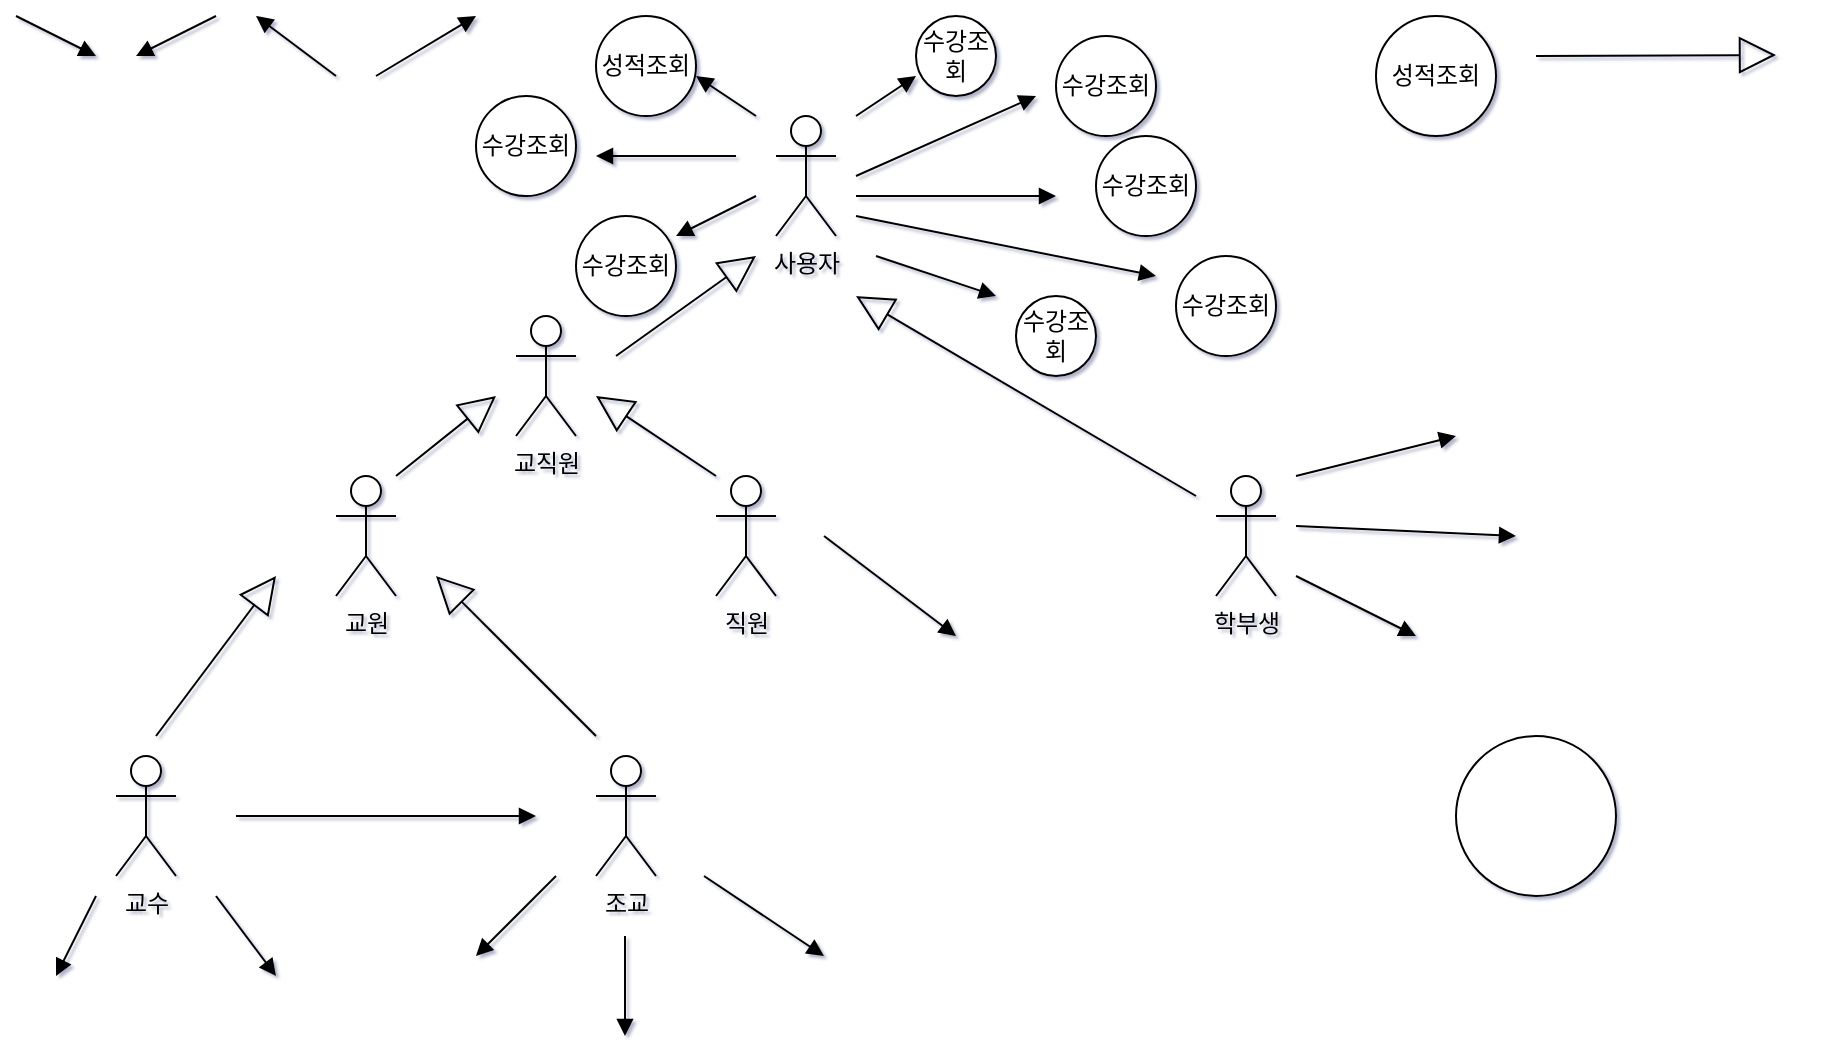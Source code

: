 <mxfile version="26.1.1">
  <diagram name="페이지-1" id="Td-f0lCOl2w-PF9BBELL">
    <mxGraphModel dx="1050" dy="557" grid="1" gridSize="10" guides="1" tooltips="1" connect="1" arrows="1" fold="1" page="1" pageScale="1" pageWidth="827" pageHeight="1169" background="none" math="0" shadow="1">
      <root>
        <mxCell id="0" />
        <mxCell id="1" parent="0" />
        <mxCell id="KCGCiUUmfcuRqvR9GRq1-1" value="교원&lt;div&gt;&lt;br&gt;&lt;/div&gt;" style="shape=umlActor;verticalLabelPosition=bottom;verticalAlign=top;html=1;rounded=0;" vertex="1" parent="1">
          <mxGeometry x="170" y="540" width="30" height="60" as="geometry" />
        </mxCell>
        <mxCell id="KCGCiUUmfcuRqvR9GRq1-4" value="사용자" style="shape=umlActor;verticalLabelPosition=bottom;verticalAlign=top;html=1;rounded=0;" vertex="1" parent="1">
          <mxGeometry x="390" y="360" width="30" height="60" as="geometry" />
        </mxCell>
        <mxCell id="KCGCiUUmfcuRqvR9GRq1-5" value="학부생&lt;div&gt;&lt;br&gt;&lt;/div&gt;" style="shape=umlActor;verticalLabelPosition=bottom;verticalAlign=top;html=1;rounded=0;" vertex="1" parent="1">
          <mxGeometry x="610" y="540" width="30" height="60" as="geometry" />
        </mxCell>
        <mxCell id="KCGCiUUmfcuRqvR9GRq1-6" value="교직원&lt;div&gt;&lt;br&gt;&lt;/div&gt;" style="shape=umlActor;verticalLabelPosition=bottom;verticalAlign=top;html=1;rounded=0;" vertex="1" parent="1">
          <mxGeometry x="260" y="460" width="30" height="60" as="geometry" />
        </mxCell>
        <mxCell id="KCGCiUUmfcuRqvR9GRq1-7" value="직원" style="shape=umlActor;verticalLabelPosition=bottom;verticalAlign=top;html=1;rounded=0;" vertex="1" parent="1">
          <mxGeometry x="360" y="540" width="30" height="60" as="geometry" />
        </mxCell>
        <mxCell id="KCGCiUUmfcuRqvR9GRq1-8" value="교수&lt;div&gt;&lt;br&gt;&lt;/div&gt;&lt;div&gt;&lt;br&gt;&lt;/div&gt;" style="shape=umlActor;verticalLabelPosition=bottom;verticalAlign=top;html=1;rounded=0;" vertex="1" parent="1">
          <mxGeometry x="60" y="680" width="30" height="60" as="geometry" />
        </mxCell>
        <mxCell id="KCGCiUUmfcuRqvR9GRq1-9" value="조교" style="shape=umlActor;verticalLabelPosition=bottom;verticalAlign=top;html=1;rounded=0;" vertex="1" parent="1">
          <mxGeometry x="300" y="680" width="30" height="60" as="geometry" />
        </mxCell>
        <mxCell id="KCGCiUUmfcuRqvR9GRq1-15" value="" style="html=1;verticalAlign=bottom;endArrow=block;curved=0;rounded=0;" edge="1" parent="1">
          <mxGeometry width="80" relative="1" as="geometry">
            <mxPoint x="380" y="360" as="sourcePoint" />
            <mxPoint x="350" y="340" as="targetPoint" />
          </mxGeometry>
        </mxCell>
        <mxCell id="KCGCiUUmfcuRqvR9GRq1-16" value="" style="html=1;verticalAlign=bottom;endArrow=block;curved=0;rounded=0;" edge="1" parent="1">
          <mxGeometry width="80" relative="1" as="geometry">
            <mxPoint x="430" y="360" as="sourcePoint" />
            <mxPoint x="460" y="340" as="targetPoint" />
          </mxGeometry>
        </mxCell>
        <mxCell id="KCGCiUUmfcuRqvR9GRq1-20" value="" style="html=1;verticalAlign=bottom;endArrow=block;curved=0;rounded=0;" edge="1" parent="1">
          <mxGeometry width="80" relative="1" as="geometry">
            <mxPoint x="110" y="310" as="sourcePoint" />
            <mxPoint x="70" y="330" as="targetPoint" />
          </mxGeometry>
        </mxCell>
        <mxCell id="KCGCiUUmfcuRqvR9GRq1-21" value="" style="html=1;verticalAlign=bottom;endArrow=block;curved=0;rounded=0;" edge="1" parent="1">
          <mxGeometry width="80" relative="1" as="geometry">
            <mxPoint x="10" y="310" as="sourcePoint" />
            <mxPoint x="50" y="330" as="targetPoint" />
          </mxGeometry>
        </mxCell>
        <mxCell id="KCGCiUUmfcuRqvR9GRq1-22" value="" style="html=1;verticalAlign=bottom;endArrow=block;curved=0;rounded=0;" edge="1" parent="1">
          <mxGeometry width="80" relative="1" as="geometry">
            <mxPoint x="430" y="390" as="sourcePoint" />
            <mxPoint x="520" y="350" as="targetPoint" />
          </mxGeometry>
        </mxCell>
        <mxCell id="KCGCiUUmfcuRqvR9GRq1-23" value="" style="html=1;verticalAlign=bottom;endArrow=block;curved=0;rounded=0;" edge="1" parent="1">
          <mxGeometry width="80" relative="1" as="geometry">
            <mxPoint x="430" y="400" as="sourcePoint" />
            <mxPoint x="530" y="400" as="targetPoint" />
          </mxGeometry>
        </mxCell>
        <mxCell id="KCGCiUUmfcuRqvR9GRq1-24" value="" style="html=1;verticalAlign=bottom;endArrow=block;curved=0;rounded=0;" edge="1" parent="1">
          <mxGeometry width="80" relative="1" as="geometry">
            <mxPoint x="430" y="410" as="sourcePoint" />
            <mxPoint x="580" y="440" as="targetPoint" />
          </mxGeometry>
        </mxCell>
        <mxCell id="KCGCiUUmfcuRqvR9GRq1-25" value="" style="html=1;verticalAlign=bottom;endArrow=block;curved=0;rounded=0;" edge="1" parent="1">
          <mxGeometry width="80" relative="1" as="geometry">
            <mxPoint x="440" y="430" as="sourcePoint" />
            <mxPoint x="500" y="450" as="targetPoint" />
          </mxGeometry>
        </mxCell>
        <mxCell id="KCGCiUUmfcuRqvR9GRq1-26" value="" style="html=1;verticalAlign=bottom;endArrow=block;curved=0;rounded=0;" edge="1" parent="1">
          <mxGeometry width="80" relative="1" as="geometry">
            <mxPoint x="370" y="380" as="sourcePoint" />
            <mxPoint x="300" y="380" as="targetPoint" />
          </mxGeometry>
        </mxCell>
        <mxCell id="KCGCiUUmfcuRqvR9GRq1-27" value="" style="html=1;verticalAlign=bottom;endArrow=block;curved=0;rounded=0;" edge="1" parent="1">
          <mxGeometry width="80" relative="1" as="geometry">
            <mxPoint x="380" y="400" as="sourcePoint" />
            <mxPoint x="340" y="420" as="targetPoint" />
          </mxGeometry>
        </mxCell>
        <mxCell id="KCGCiUUmfcuRqvR9GRq1-28" value="" style="html=1;verticalAlign=bottom;endArrow=block;curved=0;rounded=0;" edge="1" parent="1">
          <mxGeometry width="80" relative="1" as="geometry">
            <mxPoint x="170" y="340" as="sourcePoint" />
            <mxPoint x="130" y="310" as="targetPoint" />
          </mxGeometry>
        </mxCell>
        <mxCell id="KCGCiUUmfcuRqvR9GRq1-29" value="" style="html=1;verticalAlign=bottom;endArrow=block;curved=0;rounded=0;" edge="1" parent="1">
          <mxGeometry width="80" relative="1" as="geometry">
            <mxPoint x="190" y="340" as="sourcePoint" />
            <mxPoint x="240" y="310" as="targetPoint" />
          </mxGeometry>
        </mxCell>
        <mxCell id="KCGCiUUmfcuRqvR9GRq1-36" value="" style="endArrow=block;endSize=16;endFill=0;html=1;rounded=0;" edge="1" parent="1">
          <mxGeometry width="160" relative="1" as="geometry">
            <mxPoint x="770" y="330" as="sourcePoint" />
            <mxPoint x="890" y="329.5" as="targetPoint" />
          </mxGeometry>
        </mxCell>
        <mxCell id="KCGCiUUmfcuRqvR9GRq1-37" value="" style="endArrow=block;endSize=16;endFill=0;html=1;rounded=0;fontStyle=0;" edge="1" parent="1">
          <mxGeometry width="160" relative="1" as="geometry">
            <mxPoint x="310" y="480" as="sourcePoint" />
            <mxPoint x="380" y="430" as="targetPoint" />
          </mxGeometry>
        </mxCell>
        <mxCell id="KCGCiUUmfcuRqvR9GRq1-38" value="" style="endArrow=block;endSize=16;endFill=0;html=1;rounded=0;fontStyle=0;" edge="1" parent="1">
          <mxGeometry width="160" relative="1" as="geometry">
            <mxPoint x="600" y="550" as="sourcePoint" />
            <mxPoint x="430" y="450" as="targetPoint" />
          </mxGeometry>
        </mxCell>
        <mxCell id="KCGCiUUmfcuRqvR9GRq1-39" value="" style="endArrow=block;endSize=16;endFill=0;html=1;rounded=0;fontStyle=0;" edge="1" parent="1">
          <mxGeometry width="160" relative="1" as="geometry">
            <mxPoint x="360" y="540" as="sourcePoint" />
            <mxPoint x="300" y="500" as="targetPoint" />
          </mxGeometry>
        </mxCell>
        <mxCell id="KCGCiUUmfcuRqvR9GRq1-40" value="" style="endArrow=block;endSize=16;endFill=0;html=1;rounded=0;fontStyle=0;" edge="1" parent="1">
          <mxGeometry width="160" relative="1" as="geometry">
            <mxPoint x="200" y="540" as="sourcePoint" />
            <mxPoint x="250" y="500" as="targetPoint" />
          </mxGeometry>
        </mxCell>
        <mxCell id="KCGCiUUmfcuRqvR9GRq1-41" value="" style="endArrow=block;endSize=16;endFill=0;html=1;rounded=0;fontStyle=0;" edge="1" parent="1">
          <mxGeometry width="160" relative="1" as="geometry">
            <mxPoint x="80" y="670" as="sourcePoint" />
            <mxPoint x="140" y="590" as="targetPoint" />
          </mxGeometry>
        </mxCell>
        <mxCell id="KCGCiUUmfcuRqvR9GRq1-42" value="" style="endArrow=block;endSize=16;endFill=0;html=1;rounded=0;fontStyle=0;" edge="1" parent="1">
          <mxGeometry width="160" relative="1" as="geometry">
            <mxPoint x="300" y="670" as="sourcePoint" />
            <mxPoint x="220" y="590" as="targetPoint" />
          </mxGeometry>
        </mxCell>
        <mxCell id="KCGCiUUmfcuRqvR9GRq1-54" value="" style="ellipse;whiteSpace=wrap;html=1;aspect=fixed;" vertex="1" parent="1">
          <mxGeometry x="730" y="670" width="80" height="80" as="geometry" />
        </mxCell>
        <mxCell id="KCGCiUUmfcuRqvR9GRq1-55" value="성적조회" style="ellipse;whiteSpace=wrap;html=1;aspect=fixed;" vertex="1" parent="1">
          <mxGeometry x="300" y="310" width="50" height="50" as="geometry" />
        </mxCell>
        <mxCell id="KCGCiUUmfcuRqvR9GRq1-56" value="성적조회" style="ellipse;whiteSpace=wrap;html=1;aspect=fixed;" vertex="1" parent="1">
          <mxGeometry x="690" y="310" width="60" height="60" as="geometry" />
        </mxCell>
        <mxCell id="KCGCiUUmfcuRqvR9GRq1-58" value="수강조회" style="ellipse;whiteSpace=wrap;html=1;aspect=fixed;" vertex="1" parent="1">
          <mxGeometry x="460" y="310" width="40" height="40" as="geometry" />
        </mxCell>
        <mxCell id="KCGCiUUmfcuRqvR9GRq1-59" value="수강조회" style="ellipse;whiteSpace=wrap;html=1;aspect=fixed;" vertex="1" parent="1">
          <mxGeometry x="530" y="320" width="50" height="50" as="geometry" />
        </mxCell>
        <mxCell id="KCGCiUUmfcuRqvR9GRq1-60" value="수강조회" style="ellipse;whiteSpace=wrap;html=1;aspect=fixed;" vertex="1" parent="1">
          <mxGeometry x="590" y="430" width="50" height="50" as="geometry" />
        </mxCell>
        <mxCell id="KCGCiUUmfcuRqvR9GRq1-61" value="수강조회" style="ellipse;whiteSpace=wrap;html=1;aspect=fixed;" vertex="1" parent="1">
          <mxGeometry x="550" y="370" width="50" height="50" as="geometry" />
        </mxCell>
        <mxCell id="KCGCiUUmfcuRqvR9GRq1-62" value="수강조회" style="ellipse;whiteSpace=wrap;html=1;aspect=fixed;" vertex="1" parent="1">
          <mxGeometry x="510" y="450" width="40" height="40" as="geometry" />
        </mxCell>
        <mxCell id="KCGCiUUmfcuRqvR9GRq1-63" value="수강조회" style="ellipse;whiteSpace=wrap;html=1;aspect=fixed;" vertex="1" parent="1">
          <mxGeometry x="290" y="410" width="50" height="50" as="geometry" />
        </mxCell>
        <mxCell id="KCGCiUUmfcuRqvR9GRq1-64" value="수강조회" style="ellipse;whiteSpace=wrap;html=1;aspect=fixed;" vertex="1" parent="1">
          <mxGeometry x="240" y="350" width="50" height="50" as="geometry" />
        </mxCell>
        <mxCell id="KCGCiUUmfcuRqvR9GRq1-65" value="" style="html=1;verticalAlign=bottom;endArrow=block;curved=0;rounded=0;" edge="1" parent="1">
          <mxGeometry width="80" relative="1" as="geometry">
            <mxPoint x="650" y="590" as="sourcePoint" />
            <mxPoint x="710" y="620" as="targetPoint" />
          </mxGeometry>
        </mxCell>
        <mxCell id="KCGCiUUmfcuRqvR9GRq1-66" value="" style="html=1;verticalAlign=bottom;endArrow=block;curved=0;rounded=0;" edge="1" parent="1">
          <mxGeometry width="80" relative="1" as="geometry">
            <mxPoint x="650" y="565" as="sourcePoint" />
            <mxPoint x="760" y="570" as="targetPoint" />
          </mxGeometry>
        </mxCell>
        <mxCell id="KCGCiUUmfcuRqvR9GRq1-67" value="" style="html=1;verticalAlign=bottom;endArrow=block;curved=0;rounded=0;" edge="1" parent="1">
          <mxGeometry width="80" relative="1" as="geometry">
            <mxPoint x="650" y="540" as="sourcePoint" />
            <mxPoint x="730" y="520" as="targetPoint" />
          </mxGeometry>
        </mxCell>
        <mxCell id="KCGCiUUmfcuRqvR9GRq1-68" value="" style="html=1;verticalAlign=bottom;endArrow=block;curved=0;rounded=0;" edge="1" parent="1">
          <mxGeometry width="80" relative="1" as="geometry">
            <mxPoint x="414" y="570" as="sourcePoint" />
            <mxPoint x="480" y="620" as="targetPoint" />
          </mxGeometry>
        </mxCell>
        <mxCell id="KCGCiUUmfcuRqvR9GRq1-69" value="" style="html=1;verticalAlign=bottom;endArrow=block;curved=0;rounded=0;" edge="1" parent="1">
          <mxGeometry width="80" relative="1" as="geometry">
            <mxPoint x="120" y="710" as="sourcePoint" />
            <mxPoint x="270" y="710" as="targetPoint" />
          </mxGeometry>
        </mxCell>
        <mxCell id="KCGCiUUmfcuRqvR9GRq1-70" value="" style="html=1;verticalAlign=bottom;endArrow=block;curved=0;rounded=0;" edge="1" parent="1">
          <mxGeometry width="80" relative="1" as="geometry">
            <mxPoint x="110" y="750" as="sourcePoint" />
            <mxPoint x="140" y="790" as="targetPoint" />
          </mxGeometry>
        </mxCell>
        <mxCell id="KCGCiUUmfcuRqvR9GRq1-71" value="" style="html=1;verticalAlign=bottom;endArrow=block;curved=0;rounded=0;" edge="1" parent="1">
          <mxGeometry width="80" relative="1" as="geometry">
            <mxPoint x="50" y="750" as="sourcePoint" />
            <mxPoint x="30" y="790" as="targetPoint" />
          </mxGeometry>
        </mxCell>
        <mxCell id="KCGCiUUmfcuRqvR9GRq1-72" value="" style="html=1;verticalAlign=bottom;endArrow=block;curved=0;rounded=0;" edge="1" parent="1">
          <mxGeometry width="80" relative="1" as="geometry">
            <mxPoint x="314.5" y="770" as="sourcePoint" />
            <mxPoint x="314.5" y="820" as="targetPoint" />
          </mxGeometry>
        </mxCell>
        <mxCell id="KCGCiUUmfcuRqvR9GRq1-73" value="" style="html=1;verticalAlign=bottom;endArrow=block;curved=0;rounded=0;" edge="1" parent="1">
          <mxGeometry width="80" relative="1" as="geometry">
            <mxPoint x="280" y="740" as="sourcePoint" />
            <mxPoint x="240" y="780" as="targetPoint" />
          </mxGeometry>
        </mxCell>
        <mxCell id="KCGCiUUmfcuRqvR9GRq1-74" value="" style="html=1;verticalAlign=bottom;endArrow=block;curved=0;rounded=0;" edge="1" parent="1">
          <mxGeometry width="80" relative="1" as="geometry">
            <mxPoint x="354" y="740" as="sourcePoint" />
            <mxPoint x="414" y="780" as="targetPoint" />
          </mxGeometry>
        </mxCell>
      </root>
    </mxGraphModel>
  </diagram>
</mxfile>
